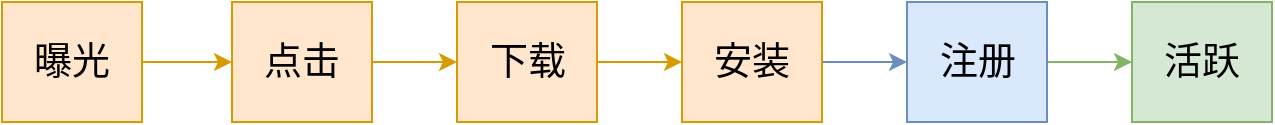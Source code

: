 <mxfile version="10.5.8" type="device"><diagram id="K-kGna8z7nhO9Sqtib5h" name="第 1 页"><mxGraphModel dx="1158" dy="877" grid="1" gridSize="10" guides="1" tooltips="1" connect="1" arrows="1" fold="1" page="1" pageScale="1" pageWidth="827" pageHeight="1169" math="0" shadow="0"><root><mxCell id="0"/><mxCell id="1" parent="0"/><mxCell id="aX66ncb6oTeuuJAnk6iV-6" style="edgeStyle=orthogonalEdgeStyle;rounded=0;orthogonalLoop=1;jettySize=auto;html=1;entryX=0;entryY=0.5;entryDx=0;entryDy=0;fontSize=19;fillColor=#ffe6cc;strokeColor=#d79b00;" edge="1" parent="1" source="aX66ncb6oTeuuJAnk6iV-1" target="aX66ncb6oTeuuJAnk6iV-2"><mxGeometry relative="1" as="geometry"/></mxCell><mxCell id="aX66ncb6oTeuuJAnk6iV-1" value="曝光" style="rounded=0;whiteSpace=wrap;html=1;fontSize=19;fillColor=#ffe6cc;strokeColor=#d79b00;" vertex="1" parent="1"><mxGeometry x="70" y="350" width="70" height="60" as="geometry"/></mxCell><mxCell id="aX66ncb6oTeuuJAnk6iV-7" style="edgeStyle=orthogonalEdgeStyle;rounded=0;orthogonalLoop=1;jettySize=auto;html=1;entryX=0;entryY=0.5;entryDx=0;entryDy=0;fontSize=19;fillColor=#ffe6cc;strokeColor=#d79b00;" edge="1" parent="1" source="aX66ncb6oTeuuJAnk6iV-2" target="aX66ncb6oTeuuJAnk6iV-3"><mxGeometry relative="1" as="geometry"/></mxCell><mxCell id="aX66ncb6oTeuuJAnk6iV-2" value="点击" style="rounded=0;whiteSpace=wrap;html=1;fontSize=19;fillColor=#ffe6cc;strokeColor=#d79b00;" vertex="1" parent="1"><mxGeometry x="185" y="350" width="70" height="60" as="geometry"/></mxCell><mxCell id="aX66ncb6oTeuuJAnk6iV-8" style="edgeStyle=orthogonalEdgeStyle;rounded=0;orthogonalLoop=1;jettySize=auto;html=1;entryX=0;entryY=0.5;entryDx=0;entryDy=0;fontSize=19;fillColor=#ffe6cc;strokeColor=#d79b00;" edge="1" parent="1" source="aX66ncb6oTeuuJAnk6iV-3" target="aX66ncb6oTeuuJAnk6iV-4"><mxGeometry relative="1" as="geometry"/></mxCell><mxCell id="aX66ncb6oTeuuJAnk6iV-3" value="下载" style="rounded=0;whiteSpace=wrap;html=1;fontSize=19;fillColor=#ffe6cc;strokeColor=#d79b00;" vertex="1" parent="1"><mxGeometry x="297.5" y="350" width="70" height="60" as="geometry"/></mxCell><mxCell id="aX66ncb6oTeuuJAnk6iV-9" style="edgeStyle=orthogonalEdgeStyle;rounded=0;orthogonalLoop=1;jettySize=auto;html=1;entryX=0;entryY=0.5;entryDx=0;entryDy=0;fontSize=19;fillColor=#dae8fc;strokeColor=#6c8ebf;" edge="1" parent="1" source="aX66ncb6oTeuuJAnk6iV-4" target="aX66ncb6oTeuuJAnk6iV-5"><mxGeometry relative="1" as="geometry"/></mxCell><mxCell id="aX66ncb6oTeuuJAnk6iV-4" value="安装" style="rounded=0;whiteSpace=wrap;html=1;fontSize=19;fillColor=#ffe6cc;strokeColor=#d79b00;" vertex="1" parent="1"><mxGeometry x="410" y="350" width="70" height="60" as="geometry"/></mxCell><mxCell id="aX66ncb6oTeuuJAnk6iV-11" style="edgeStyle=orthogonalEdgeStyle;rounded=0;orthogonalLoop=1;jettySize=auto;html=1;exitX=1;exitY=0.5;exitDx=0;exitDy=0;entryX=0;entryY=0.5;entryDx=0;entryDy=0;fontSize=19;fillColor=#d5e8d4;strokeColor=#82b366;" edge="1" parent="1" source="aX66ncb6oTeuuJAnk6iV-5" target="aX66ncb6oTeuuJAnk6iV-10"><mxGeometry relative="1" as="geometry"/></mxCell><mxCell id="aX66ncb6oTeuuJAnk6iV-5" value="注册" style="rounded=0;whiteSpace=wrap;html=1;fontSize=19;fillColor=#dae8fc;strokeColor=#6c8ebf;" vertex="1" parent="1"><mxGeometry x="522.5" y="350" width="70" height="60" as="geometry"/></mxCell><mxCell id="aX66ncb6oTeuuJAnk6iV-10" value="活跃" style="rounded=0;whiteSpace=wrap;html=1;fontSize=19;fillColor=#d5e8d4;strokeColor=#82b366;" vertex="1" parent="1"><mxGeometry x="635" y="350" width="70" height="60" as="geometry"/></mxCell></root></mxGraphModel></diagram></mxfile>